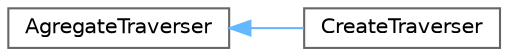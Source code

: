digraph "Graphical Class Hierarchy"
{
 // LATEX_PDF_SIZE
  bgcolor="transparent";
  edge [fontname=Helvetica,fontsize=10,labelfontname=Helvetica,labelfontsize=10];
  node [fontname=Helvetica,fontsize=10,shape=box,height=0.2,width=0.4];
  rankdir="LR";
  Node0 [id="Node000000",label="AgregateTraverser",height=0.2,width=0.4,color="grey40", fillcolor="white", style="filled",URL="$classAgregateTraverser.html",tooltip="Abstract base class for creating CityTraverser objects."];
  Node0 -> Node1 [id="edge1_Node000000_Node000001",dir="back",color="steelblue1",style="solid",tooltip=" "];
  Node1 [id="Node000001",label="CreateTraverser",height=0.2,width=0.4,color="grey40", fillcolor="white", style="filled",URL="$classCreateTraverser.html",tooltip="A class to create CityTraverser instances."];
}
